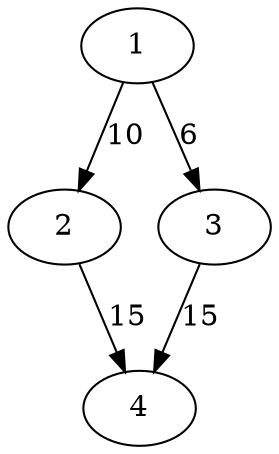 digraph ethane {
    1 -> 2[label="10"];
    1 -> 3[label="6"];
    2 -> 4[label="15"];
    3 -> 4[label="15"];
}